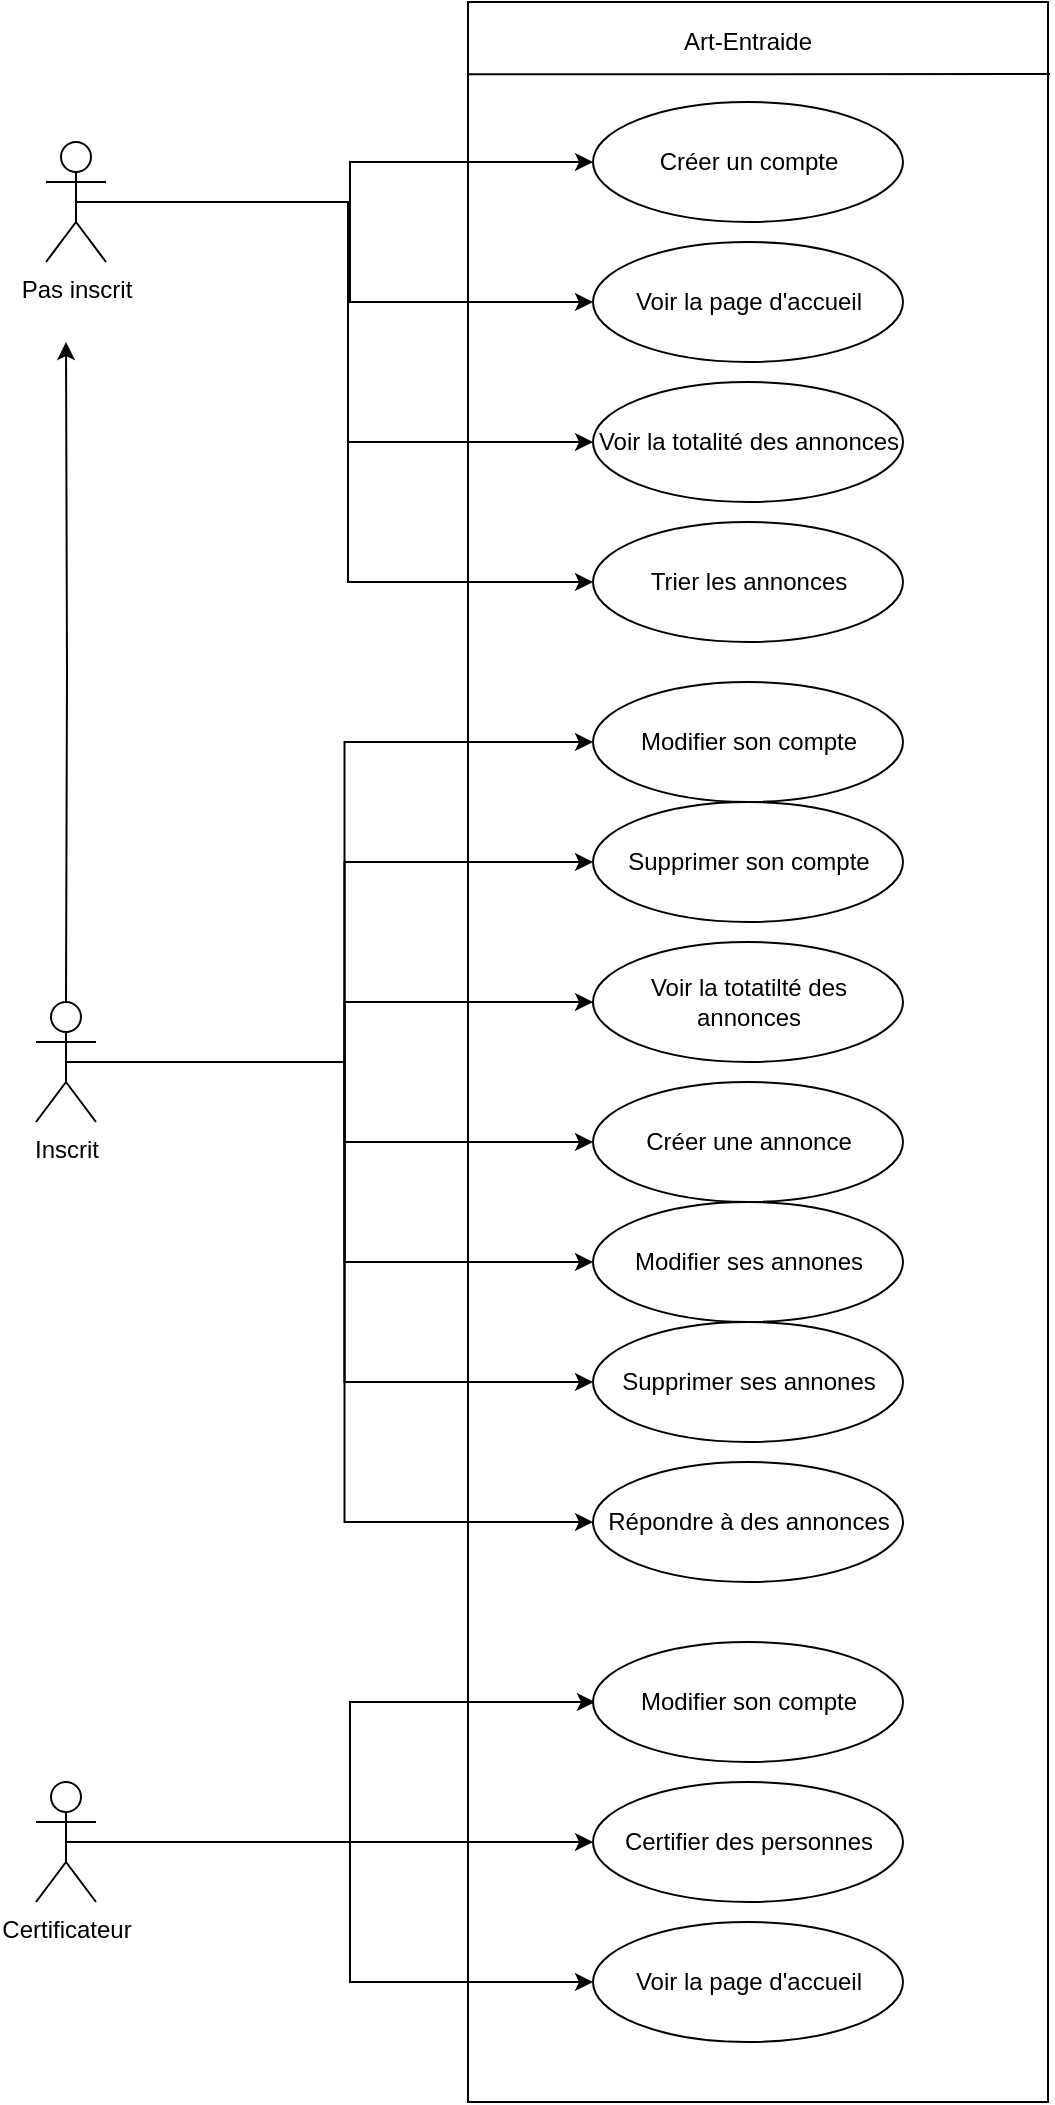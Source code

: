<mxfile version="13.9.2" type="device"><diagram id="nsFmcbZ1HFoxbwpNdXEm" name="Page-1"><mxGraphModel dx="746" dy="532" grid="1" gridSize="10" guides="1" tooltips="1" connect="1" arrows="1" fold="1" page="1" pageScale="1" pageWidth="850" pageHeight="1100" math="0" shadow="0"><root><mxCell id="0"/><mxCell id="1" parent="0"/><mxCell id="P8Ae4rGZpNesVGkro_Pr-5" value="" style="rounded=0;whiteSpace=wrap;html=1;" parent="1" vertex="1"><mxGeometry x="520" y="80" width="290" height="1050" as="geometry"/></mxCell><mxCell id="P8Ae4rGZpNesVGkro_Pr-22" style="edgeStyle=orthogonalEdgeStyle;rounded=0;orthogonalLoop=1;jettySize=auto;html=1;entryX=0;entryY=0.5;entryDx=0;entryDy=0;shadow=0;sketch=0;exitX=0.5;exitY=0.5;exitDx=0;exitDy=0;exitPerimeter=0;" parent="1" source="P8Ae4rGZpNesVGkro_Pr-1" target="P8Ae4rGZpNesVGkro_Pr-17" edge="1"><mxGeometry relative="1" as="geometry"><mxPoint x="350" y="230" as="sourcePoint"/><Array as="points"><mxPoint x="461" y="180"/><mxPoint x="461" y="160"/></Array></mxGeometry></mxCell><mxCell id="P8Ae4rGZpNesVGkro_Pr-23" style="edgeStyle=orthogonalEdgeStyle;rounded=0;sketch=0;orthogonalLoop=1;jettySize=auto;html=1;entryX=0;entryY=0.5;entryDx=0;entryDy=0;shadow=0;exitX=0.5;exitY=0.5;exitDx=0;exitDy=0;exitPerimeter=0;" parent="1" source="P8Ae4rGZpNesVGkro_Pr-1" target="P8Ae4rGZpNesVGkro_Pr-10" edge="1"><mxGeometry relative="1" as="geometry"><mxPoint x="350" y="230" as="sourcePoint"/><Array as="points"><mxPoint x="461" y="180"/><mxPoint x="461" y="230"/></Array></mxGeometry></mxCell><mxCell id="P8Ae4rGZpNesVGkro_Pr-1" value="&lt;div&gt;Pas inscrit&lt;br&gt;&lt;/div&gt;&lt;div&gt;&lt;br&gt;&lt;/div&gt;" style="shape=umlActor;verticalLabelPosition=bottom;verticalAlign=top;html=1;outlineConnect=0;" parent="1" vertex="1"><mxGeometry x="309" y="150" width="30" height="60" as="geometry"/></mxCell><mxCell id="P8Ae4rGZpNesVGkro_Pr-6" value="Art-Entraide" style="text;html=1;strokeColor=none;fillColor=none;align=center;verticalAlign=middle;whiteSpace=wrap;rounded=0;" parent="1" vertex="1"><mxGeometry x="620" y="90" width="80" height="20" as="geometry"/></mxCell><mxCell id="P8Ae4rGZpNesVGkro_Pr-10" value="Voir la page d'accueil" style="ellipse;whiteSpace=wrap;html=1;" parent="1" vertex="1"><mxGeometry x="582.5" y="200" width="155" height="60" as="geometry"/></mxCell><mxCell id="P8Ae4rGZpNesVGkro_Pr-11" value="Créer une annonce " style="ellipse;whiteSpace=wrap;html=1;" parent="1" vertex="1"><mxGeometry x="582.5" y="620" width="155" height="60" as="geometry"/></mxCell><mxCell id="P8Ae4rGZpNesVGkro_Pr-15" value="Répondre à des annonces " style="ellipse;whiteSpace=wrap;html=1;" parent="1" vertex="1"><mxGeometry x="582.5" y="810" width="155" height="60" as="geometry"/></mxCell><mxCell id="P8Ae4rGZpNesVGkro_Pr-16" value="Voir la totatilté des annonces" style="ellipse;whiteSpace=wrap;html=1;" parent="1" vertex="1"><mxGeometry x="582.5" y="550" width="155" height="60" as="geometry"/></mxCell><mxCell id="P8Ae4rGZpNesVGkro_Pr-17" value="Créer un compte" style="ellipse;whiteSpace=wrap;html=1;" parent="1" vertex="1"><mxGeometry x="582.5" y="130" width="155" height="60" as="geometry"/></mxCell><mxCell id="P8Ae4rGZpNesVGkro_Pr-27" style="edgeStyle=orthogonalEdgeStyle;rounded=0;sketch=0;orthogonalLoop=1;jettySize=auto;html=1;exitX=0.5;exitY=0.5;exitDx=0;exitDy=0;exitPerimeter=0;entryX=0;entryY=0.5;entryDx=0;entryDy=0;shadow=0;" parent="1" source="P8Ae4rGZpNesVGkro_Pr-18" target="P8Ae4rGZpNesVGkro_Pr-11" edge="1"><mxGeometry relative="1" as="geometry"/></mxCell><mxCell id="P8Ae4rGZpNesVGkro_Pr-28" style="edgeStyle=orthogonalEdgeStyle;rounded=0;sketch=0;orthogonalLoop=1;jettySize=auto;html=1;exitX=0.5;exitY=0.5;exitDx=0;exitDy=0;exitPerimeter=0;entryX=0;entryY=0.5;entryDx=0;entryDy=0;shadow=0;" parent="1" source="P8Ae4rGZpNesVGkro_Pr-18" target="P8Ae4rGZpNesVGkro_Pr-21" edge="1"><mxGeometry relative="1" as="geometry"/></mxCell><mxCell id="P8Ae4rGZpNesVGkro_Pr-29" style="edgeStyle=orthogonalEdgeStyle;rounded=0;sketch=0;orthogonalLoop=1;jettySize=auto;html=1;exitX=0.5;exitY=0.5;exitDx=0;exitDy=0;exitPerimeter=0;entryX=0;entryY=0.5;entryDx=0;entryDy=0;shadow=0;" parent="1" source="P8Ae4rGZpNesVGkro_Pr-18" target="P8Ae4rGZpNesVGkro_Pr-15" edge="1"><mxGeometry relative="1" as="geometry"/></mxCell><mxCell id="P8Ae4rGZpNesVGkro_Pr-34" style="edgeStyle=orthogonalEdgeStyle;rounded=0;sketch=0;orthogonalLoop=1;jettySize=auto;html=1;exitX=0.5;exitY=0.5;exitDx=0;exitDy=0;exitPerimeter=0;entryX=0;entryY=0.5;entryDx=0;entryDy=0;shadow=0;startArrow=none;startFill=0;endArrow=classic;endFill=1;" parent="1" source="P8Ae4rGZpNesVGkro_Pr-18" target="P8Ae4rGZpNesVGkro_Pr-16" edge="1"><mxGeometry relative="1" as="geometry"/></mxCell><mxCell id="VHsIhmeRjOjALyX8idkS-2" style="edgeStyle=orthogonalEdgeStyle;rounded=0;orthogonalLoop=1;jettySize=auto;html=1;exitX=0.5;exitY=0.5;exitDx=0;exitDy=0;exitPerimeter=0;entryX=0;entryY=0.5;entryDx=0;entryDy=0;" parent="1" source="P8Ae4rGZpNesVGkro_Pr-18" target="P8Ae4rGZpNesVGkro_Pr-20" edge="1"><mxGeometry relative="1" as="geometry"/></mxCell><mxCell id="P8Ae4rGZpNesVGkro_Pr-18" value="&lt;div&gt;Inscrit&lt;/div&gt;&lt;div&gt;&lt;br&gt;&lt;/div&gt;" style="shape=umlActor;verticalLabelPosition=bottom;verticalAlign=top;html=1;outlineConnect=0;" parent="1" vertex="1"><mxGeometry x="304" y="580" width="30" height="60" as="geometry"/></mxCell><mxCell id="P8Ae4rGZpNesVGkro_Pr-20" value="Supprimer son compte " style="ellipse;whiteSpace=wrap;html=1;" parent="1" vertex="1"><mxGeometry x="582.5" y="480" width="155" height="60" as="geometry"/></mxCell><mxCell id="P8Ae4rGZpNesVGkro_Pr-21" value="Supprimer ses annones " style="ellipse;whiteSpace=wrap;html=1;" parent="1" vertex="1"><mxGeometry x="582.5" y="740" width="155" height="60" as="geometry"/></mxCell><mxCell id="P8Ae4rGZpNesVGkro_Pr-33" style="edgeStyle=orthogonalEdgeStyle;rounded=0;sketch=0;orthogonalLoop=1;jettySize=auto;html=1;exitX=0.5;exitY=0.5;exitDx=0;exitDy=0;exitPerimeter=0;shadow=0;startArrow=none;startFill=0;endArrow=classic;endFill=1;" parent="1" target="P8Ae4rGZpNesVGkro_Pr-32" edge="1"><mxGeometry relative="1" as="geometry"><Array as="points"><mxPoint x="370" y="1000"/><mxPoint x="370" y="1000"/></Array><mxPoint x="319" y="1000" as="sourcePoint"/></mxGeometry></mxCell><mxCell id="P8Ae4rGZpNesVGkro_Pr-32" value="Certifier des personnes" style="ellipse;whiteSpace=wrap;html=1;" parent="1" vertex="1"><mxGeometry x="582.5" y="970" width="155" height="60" as="geometry"/></mxCell><mxCell id="P8Ae4rGZpNesVGkro_Pr-35" value="" style="endArrow=none;html=1;shadow=0;entryX=-0.001;entryY=0.041;entryDx=0;entryDy=0;entryPerimeter=0;" parent="1" edge="1"><mxGeometry width="50" height="50" relative="1" as="geometry"><mxPoint x="811" y="116" as="sourcePoint"/><mxPoint x="519.71" y="116.16" as="targetPoint"/></mxGeometry></mxCell><mxCell id="P8Ae4rGZpNesVGkro_Pr-38" value="" style="edgeStyle=orthogonalEdgeStyle;rounded=0;orthogonalLoop=1;jettySize=auto;html=1;startArrow=classic;startFill=1;endArrow=none;endFill=0;" parent="1" target="P8Ae4rGZpNesVGkro_Pr-18" edge="1"><mxGeometry relative="1" as="geometry"><mxPoint x="319" y="250" as="sourcePoint"/><mxPoint x="324" y="370" as="targetPoint"/></mxGeometry></mxCell><mxCell id="ykN6SDNEfV8ZHLm6dJWy-1" style="edgeStyle=orthogonalEdgeStyle;rounded=0;orthogonalLoop=1;jettySize=auto;html=1;exitX=0.5;exitY=0.5;exitDx=0;exitDy=0;exitPerimeter=0;entryX=0;entryY=0.5;entryDx=0;entryDy=0;" edge="1" parent="1" target="ykN6SDNEfV8ZHLm6dJWy-2" source="P8Ae4rGZpNesVGkro_Pr-18"><mxGeometry relative="1" as="geometry"><mxPoint x="319" y="550" as="sourcePoint"/></mxGeometry></mxCell><mxCell id="ykN6SDNEfV8ZHLm6dJWy-2" value="Modifier son compte " style="ellipse;whiteSpace=wrap;html=1;" vertex="1" parent="1"><mxGeometry x="582.5" y="420" width="155" height="60" as="geometry"/></mxCell><mxCell id="ykN6SDNEfV8ZHLm6dJWy-3" style="edgeStyle=orthogonalEdgeStyle;rounded=0;sketch=0;orthogonalLoop=1;jettySize=auto;html=1;exitX=0.5;exitY=0.5;exitDx=0;exitDy=0;exitPerimeter=0;entryX=0;entryY=0.5;entryDx=0;entryDy=0;shadow=0;" edge="1" parent="1" target="ykN6SDNEfV8ZHLm6dJWy-4" source="P8Ae4rGZpNesVGkro_Pr-18"><mxGeometry relative="1" as="geometry"><mxPoint x="319" y="550" as="sourcePoint"/></mxGeometry></mxCell><mxCell id="ykN6SDNEfV8ZHLm6dJWy-4" value="Modifier ses annones " style="ellipse;whiteSpace=wrap;html=1;" vertex="1" parent="1"><mxGeometry x="582.5" y="680" width="155" height="60" as="geometry"/></mxCell><mxCell id="ykN6SDNEfV8ZHLm6dJWy-5" style="edgeStyle=orthogonalEdgeStyle;rounded=0;sketch=0;orthogonalLoop=1;jettySize=auto;html=1;exitX=0.5;exitY=0.5;exitDx=0;exitDy=0;exitPerimeter=0;shadow=0;startArrow=none;startFill=0;endArrow=classic;endFill=1;" edge="1" parent="1"><mxGeometry relative="1" as="geometry"><Array as="points"><mxPoint x="461" y="930"/></Array><mxPoint x="320" y="1000" as="sourcePoint"/><mxPoint x="583.5" y="930" as="targetPoint"/></mxGeometry></mxCell><mxCell id="ykN6SDNEfV8ZHLm6dJWy-6" value="Modifier son compte" style="ellipse;whiteSpace=wrap;html=1;" vertex="1" parent="1"><mxGeometry x="582.5" y="900" width="155" height="60" as="geometry"/></mxCell><mxCell id="ykN6SDNEfV8ZHLm6dJWy-7" style="edgeStyle=orthogonalEdgeStyle;rounded=0;sketch=0;orthogonalLoop=1;jettySize=auto;html=1;entryX=0;entryY=0.5;entryDx=0;entryDy=0;shadow=0;exitX=0.5;exitY=0.5;exitDx=0;exitDy=0;exitPerimeter=0;" edge="1" parent="1" target="ykN6SDNEfV8ZHLm6dJWy-8" source="P8Ae4rGZpNesVGkro_Pr-1"><mxGeometry relative="1" as="geometry"><mxPoint x="320" y="250" as="sourcePoint"/><Array as="points"><mxPoint x="460" y="180"/><mxPoint x="460" y="300"/></Array></mxGeometry></mxCell><mxCell id="ykN6SDNEfV8ZHLm6dJWy-8" value="Voir la totalité des annonces" style="ellipse;whiteSpace=wrap;html=1;" vertex="1" parent="1"><mxGeometry x="582.5" y="270" width="155" height="60" as="geometry"/></mxCell><mxCell id="P8Ae4rGZpNesVGkro_Pr-30" value="&lt;div&gt;Certificateur&lt;/div&gt;&lt;div&gt;&lt;br&gt;&lt;/div&gt;" style="shape=umlActor;verticalLabelPosition=bottom;verticalAlign=top;html=1;outlineConnect=0;" parent="1" vertex="1"><mxGeometry x="304" y="970" width="30" height="60" as="geometry"/></mxCell><mxCell id="ykN6SDNEfV8ZHLm6dJWy-10" style="edgeStyle=orthogonalEdgeStyle;rounded=0;sketch=0;orthogonalLoop=1;jettySize=auto;html=1;entryX=0;entryY=0.5;entryDx=0;entryDy=0;shadow=0;exitX=0.5;exitY=0.5;exitDx=0;exitDy=0;exitPerimeter=0;" edge="1" parent="1" target="ykN6SDNEfV8ZHLm6dJWy-11" source="P8Ae4rGZpNesVGkro_Pr-1"><mxGeometry relative="1" as="geometry"><mxPoint x="324" y="250" as="sourcePoint"/><Array as="points"><mxPoint x="460" y="180"/><mxPoint x="460" y="370"/></Array></mxGeometry></mxCell><mxCell id="ykN6SDNEfV8ZHLm6dJWy-11" value="Trier les annonces" style="ellipse;whiteSpace=wrap;html=1;" vertex="1" parent="1"><mxGeometry x="582.5" y="340" width="155" height="60" as="geometry"/></mxCell><mxCell id="ykN6SDNEfV8ZHLm6dJWy-14" style="edgeStyle=orthogonalEdgeStyle;rounded=0;sketch=0;orthogonalLoop=1;jettySize=auto;html=1;entryX=0;entryY=0.5;entryDx=0;entryDy=0;shadow=0;exitX=0.5;exitY=0.5;exitDx=0;exitDy=0;exitPerimeter=0;" edge="1" parent="1" target="ykN6SDNEfV8ZHLm6dJWy-15" source="P8Ae4rGZpNesVGkro_Pr-30"><mxGeometry relative="1" as="geometry"><mxPoint x="324" y="1020" as="sourcePoint"/><Array as="points"><mxPoint x="461" y="1000"/><mxPoint x="461" y="1070"/></Array></mxGeometry></mxCell><mxCell id="ykN6SDNEfV8ZHLm6dJWy-15" value="Voir la page d'accueil" style="ellipse;whiteSpace=wrap;html=1;" vertex="1" parent="1"><mxGeometry x="582.5" y="1040" width="155" height="60" as="geometry"/></mxCell></root></mxGraphModel></diagram></mxfile>